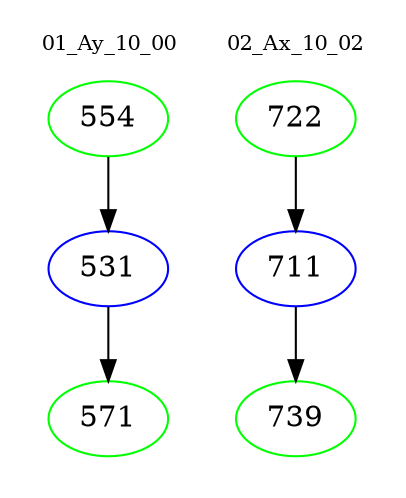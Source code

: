 digraph{
subgraph cluster_0 {
color = white
label = "01_Ay_10_00";
fontsize=10;
T0_554 [label="554", color="green"]
T0_554 -> T0_531 [color="black"]
T0_531 [label="531", color="blue"]
T0_531 -> T0_571 [color="black"]
T0_571 [label="571", color="green"]
}
subgraph cluster_1 {
color = white
label = "02_Ax_10_02";
fontsize=10;
T1_722 [label="722", color="green"]
T1_722 -> T1_711 [color="black"]
T1_711 [label="711", color="blue"]
T1_711 -> T1_739 [color="black"]
T1_739 [label="739", color="green"]
}
}
